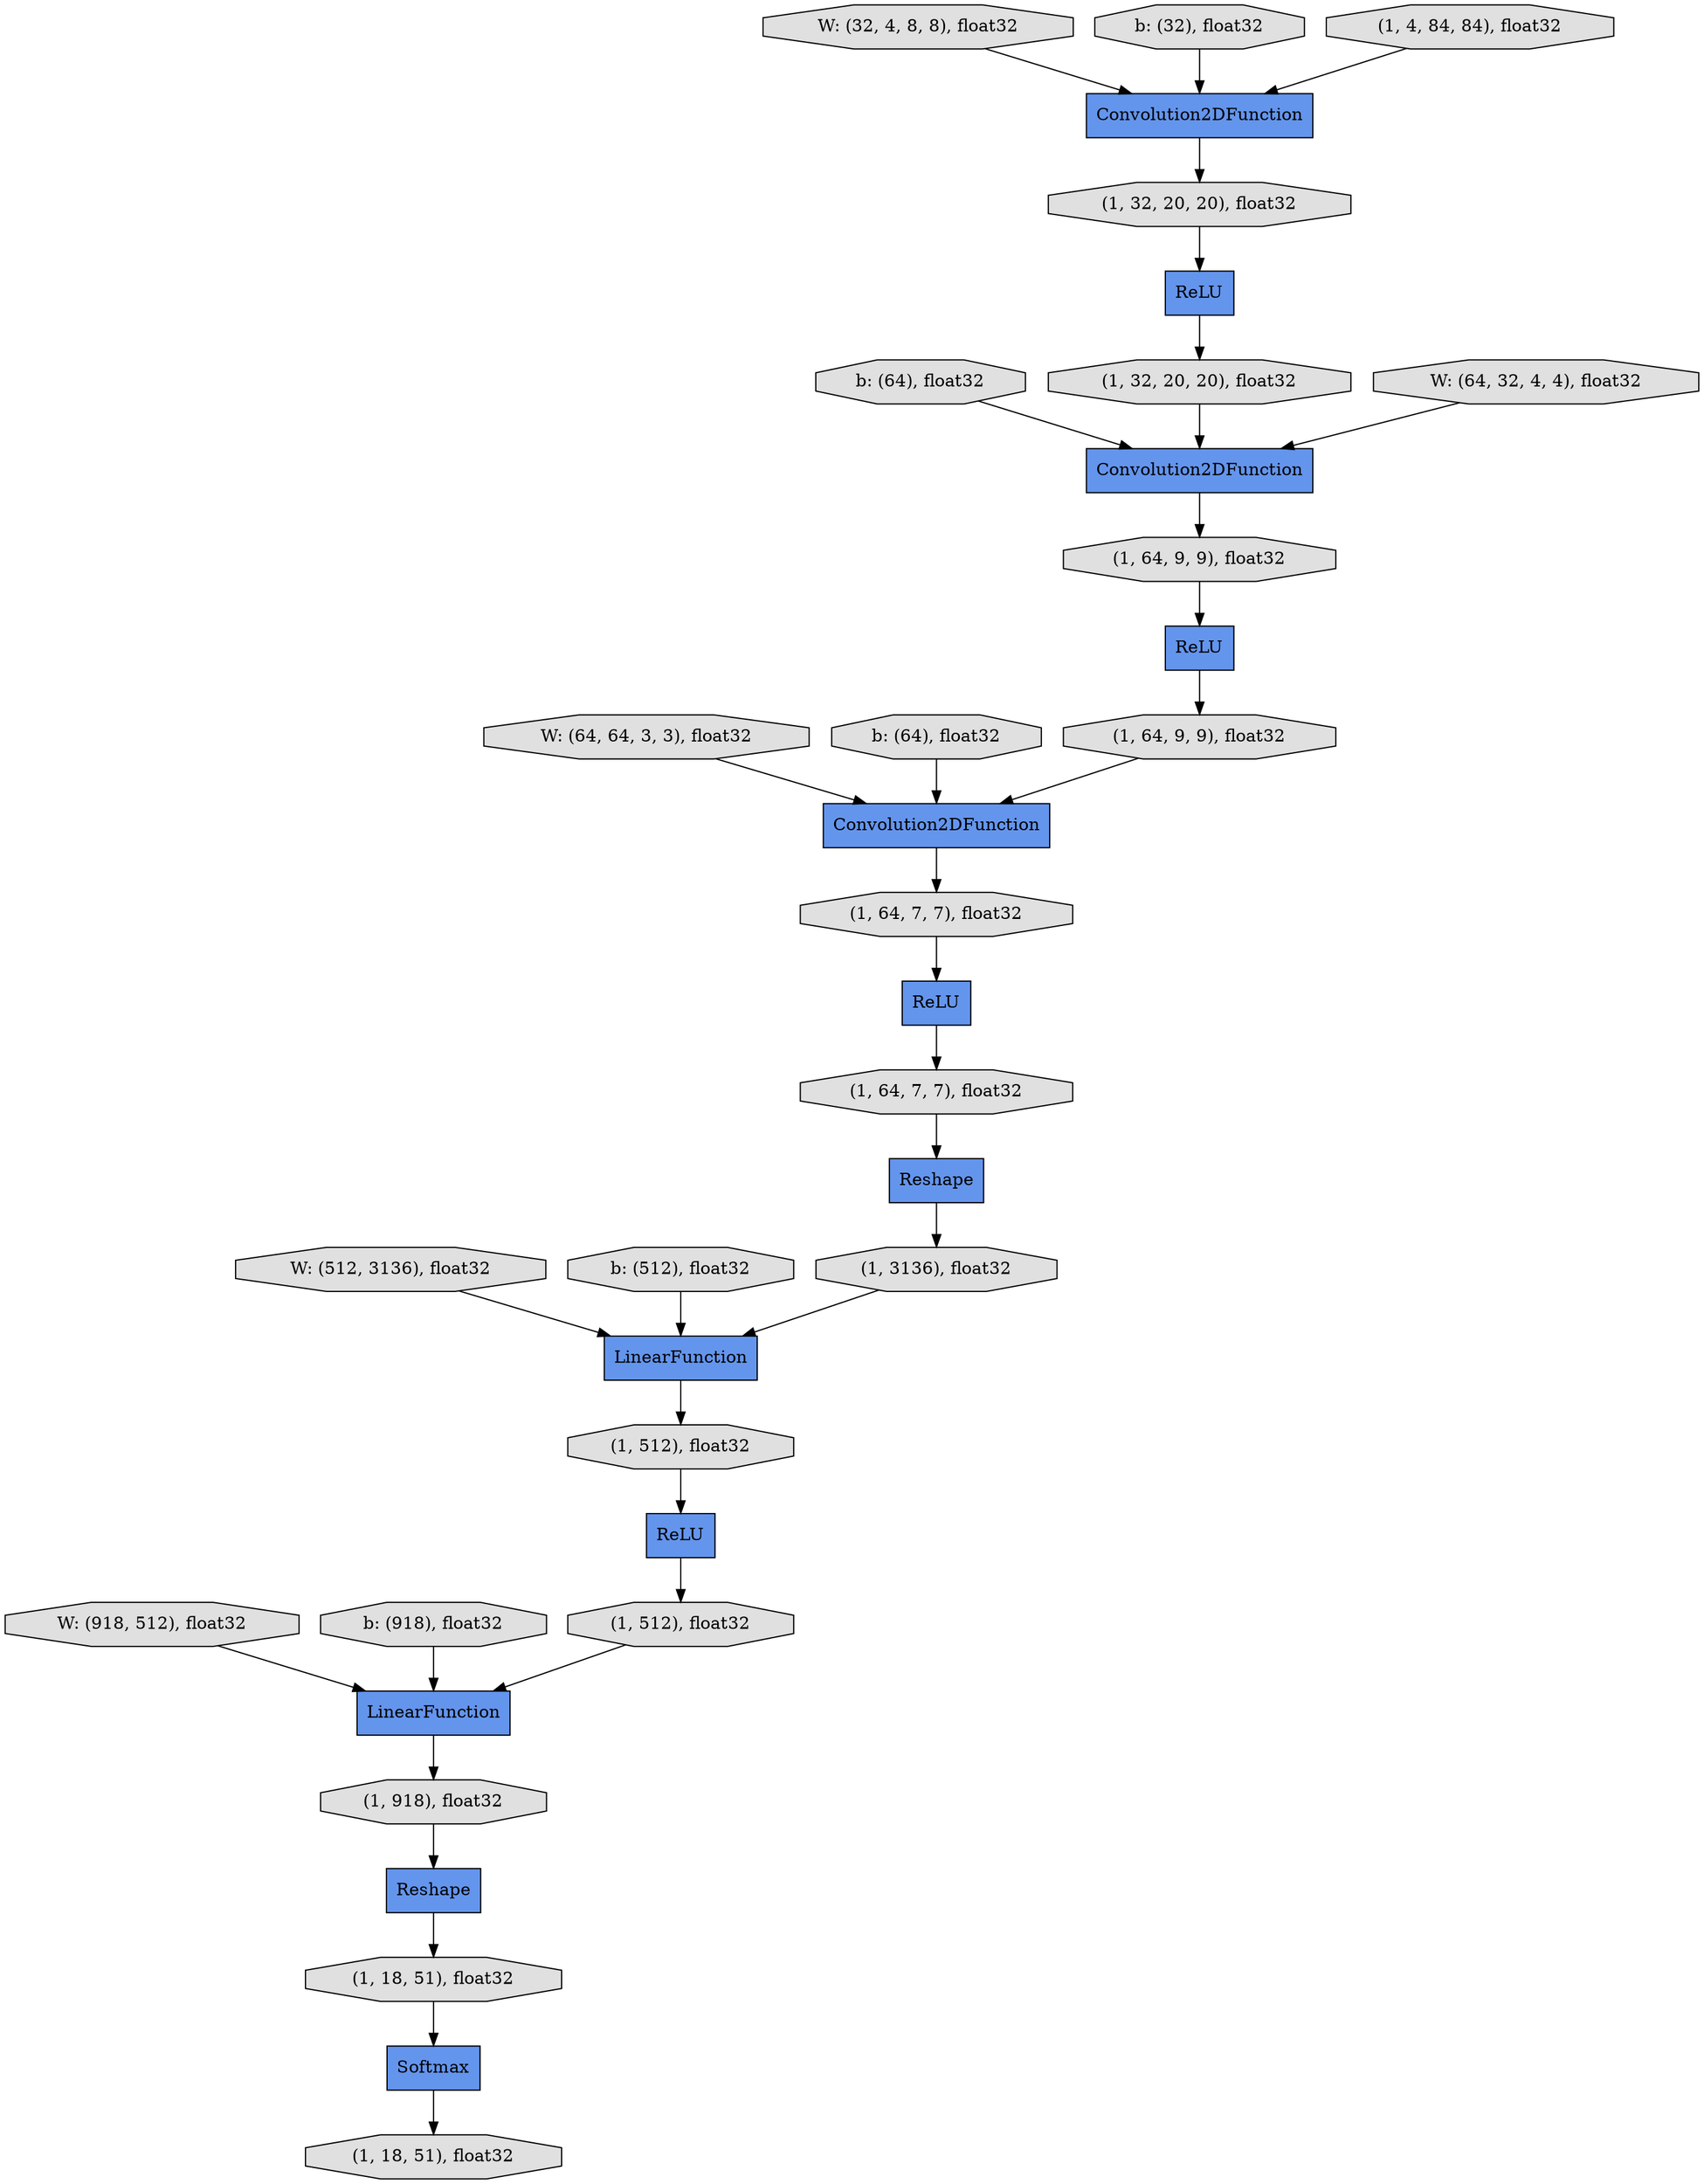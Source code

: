 digraph graphname{rankdir=TB;139729064161352 [shape="record",fillcolor="#6495ED",style="filled",label="Convolution2DFunction"];139729064110176 [shape="octagon",fillcolor="#E0E0E0",style="filled",label="b: (64), float32"];139729064161464 [shape="octagon",fillcolor="#E0E0E0",style="filled",label="(1, 32, 20, 20), float32"];139729064161576 [shape="record",fillcolor="#6495ED",style="filled",label="Convolution2DFunction"];139729064163704 [shape="record",fillcolor="#6495ED",style="filled",label="LinearFunction"];139729064161688 [shape="octagon",fillcolor="#E0E0E0",style="filled",label="(1, 32, 20, 20), float32"];139729064163760 [shape="record",fillcolor="#6495ED",style="filled",label="Reshape"];139729064110512 [shape="octagon",fillcolor="#E0E0E0",style="filled",label="W: (64, 64, 3, 3), float32"];139729064163816 [shape="record",fillcolor="#6495ED",style="filled",label="Softmax"];139729064038920 [shape="octagon",fillcolor="#E0E0E0",style="filled",label="b: (64), float32"];139729064161800 [shape="record",fillcolor="#6495ED",style="filled",label="ReLU"];139729064163872 [shape="octagon",fillcolor="#E0E0E0",style="filled",label="(1, 918), float32"];139729064161856 [shape="record",fillcolor="#6495ED",style="filled",label="ReLU"];139729064161912 [shape="octagon",fillcolor="#E0E0E0",style="filled",label="(1, 64, 9, 9), float32"];139729064164096 [shape="octagon",fillcolor="#E0E0E0",style="filled",label="(1, 18, 51), float32"];139729064162080 [shape="record",fillcolor="#6495ED",style="filled",label="Reshape"];139729064162192 [shape="octagon",fillcolor="#E0E0E0",style="filled",label="(1, 64, 9, 9), float32"];139729064111016 [shape="octagon",fillcolor="#E0E0E0",style="filled",label="W: (918, 512), float32"];139729064164320 [shape="octagon",fillcolor="#E0E0E0",style="filled",label="(1, 18, 51), float32"];139729064162360 [shape="octagon",fillcolor="#E0E0E0",style="filled",label="(1, 64, 7, 7), float32"];139729064109112 [shape="octagon",fillcolor="#E0E0E0",style="filled",label="W: (32, 4, 8, 8), float32"];139729064111296 [shape="octagon",fillcolor="#E0E0E0",style="filled",label="b: (918), float32"];139729064041664 [shape="octagon",fillcolor="#E0E0E0",style="filled",label="W: (512, 3136), float32"];139729064162640 [shape="octagon",fillcolor="#E0E0E0",style="filled",label="(1, 64, 7, 7), float32"];139729064109448 [shape="octagon",fillcolor="#E0E0E0",style="filled",label="b: (32), float32"];139729064162808 [shape="record",fillcolor="#6495ED",style="filled",label="ReLU"];139729064162920 [shape="octagon",fillcolor="#E0E0E0",style="filled",label="(1, 3136), float32"];139729064042112 [shape="octagon",fillcolor="#E0E0E0",style="filled",label="b: (512), float32"];139729064162976 [shape="record",fillcolor="#6495ED",style="filled",label="LinearFunction"];139729064109784 [shape="octagon",fillcolor="#E0E0E0",style="filled",label="W: (64, 32, 4, 4), float32"];139729064111856 [shape="record",fillcolor="#6495ED",style="filled",label="Convolution2DFunction"];139729064163144 [shape="octagon",fillcolor="#E0E0E0",style="filled",label="(1, 512), float32"];139729064111968 [shape="record",fillcolor="#6495ED",style="filled",label="ReLU"];139729064112024 [shape="octagon",fillcolor="#E0E0E0",style="filled",label="(1, 4, 84, 84), float32"];139729064163312 [shape="octagon",fillcolor="#E0E0E0",style="filled",label="(1, 512), float32"];139729064161800 -> 139729064162192;139729064161464 -> 139729064111968;139729064163760 -> 139729064164096;139729064111856 -> 139729064161464;139729064162360 -> 139729064161856;139729064161576 -> 139729064162360;139729064161912 -> 139729064161800;139729064161688 -> 139729064161352;139729064111016 -> 139729064163704;139729064042112 -> 139729064162976;139729064109448 -> 139729064111856;139729064111296 -> 139729064163704;139729064162640 -> 139729064162080;139729064110176 -> 139729064161352;139729064111968 -> 139729064161688;139729064163704 -> 139729064163872;139729064162080 -> 139729064162920;139729064163816 -> 139729064164320;139729064161856 -> 139729064162640;139729064041664 -> 139729064162976;139729064163872 -> 139729064163760;139729064162808 -> 139729064163312;139729064109112 -> 139729064111856;139729064161352 -> 139729064161912;139729064162192 -> 139729064161576;139729064164096 -> 139729064163816;139729064163144 -> 139729064162808;139729064162920 -> 139729064162976;139729064110512 -> 139729064161576;139729064038920 -> 139729064161576;139729064109784 -> 139729064161352;139729064163312 -> 139729064163704;139729064162976 -> 139729064163144;139729064112024 -> 139729064111856;}